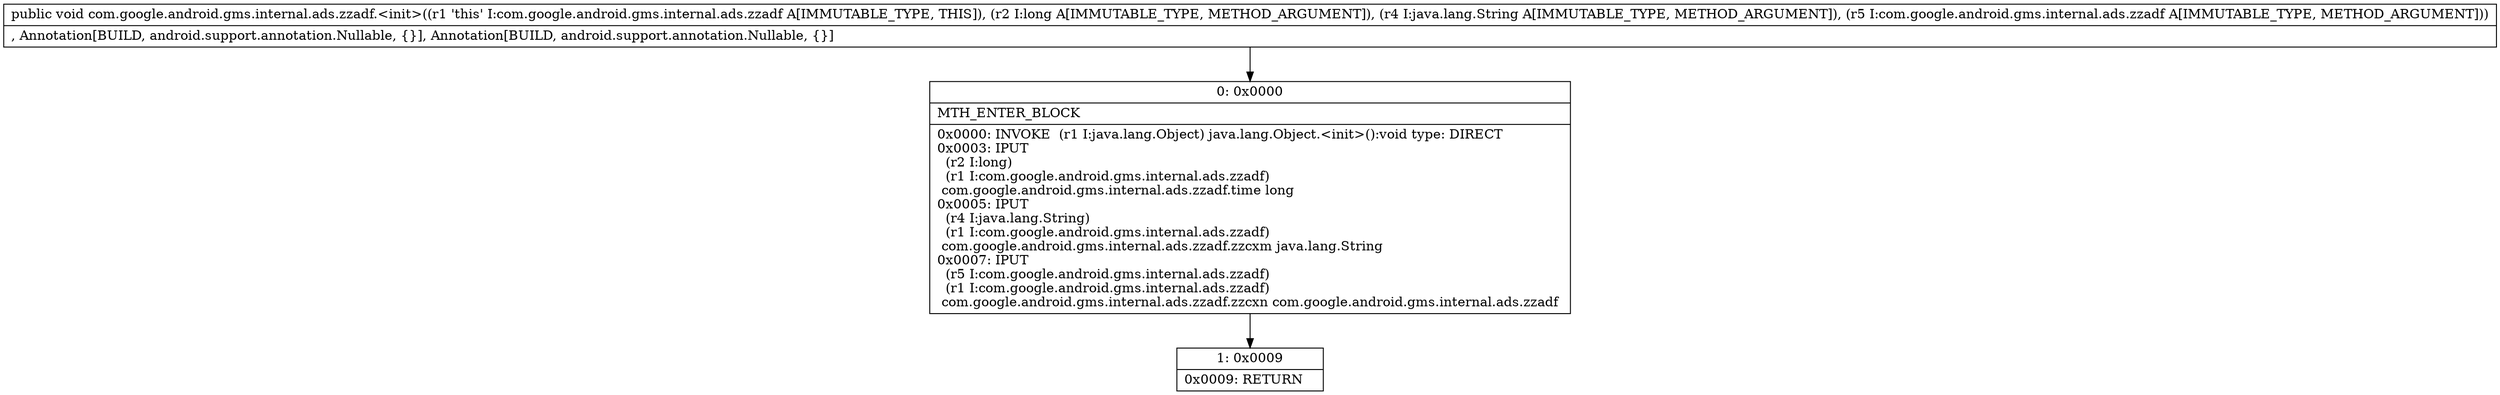 digraph "CFG forcom.google.android.gms.internal.ads.zzadf.\<init\>(JLjava\/lang\/String;Lcom\/google\/android\/gms\/internal\/ads\/zzadf;)V" {
Node_0 [shape=record,label="{0\:\ 0x0000|MTH_ENTER_BLOCK\l|0x0000: INVOKE  (r1 I:java.lang.Object) java.lang.Object.\<init\>():void type: DIRECT \l0x0003: IPUT  \l  (r2 I:long)\l  (r1 I:com.google.android.gms.internal.ads.zzadf)\l com.google.android.gms.internal.ads.zzadf.time long \l0x0005: IPUT  \l  (r4 I:java.lang.String)\l  (r1 I:com.google.android.gms.internal.ads.zzadf)\l com.google.android.gms.internal.ads.zzadf.zzcxm java.lang.String \l0x0007: IPUT  \l  (r5 I:com.google.android.gms.internal.ads.zzadf)\l  (r1 I:com.google.android.gms.internal.ads.zzadf)\l com.google.android.gms.internal.ads.zzadf.zzcxn com.google.android.gms.internal.ads.zzadf \l}"];
Node_1 [shape=record,label="{1\:\ 0x0009|0x0009: RETURN   \l}"];
MethodNode[shape=record,label="{public void com.google.android.gms.internal.ads.zzadf.\<init\>((r1 'this' I:com.google.android.gms.internal.ads.zzadf A[IMMUTABLE_TYPE, THIS]), (r2 I:long A[IMMUTABLE_TYPE, METHOD_ARGUMENT]), (r4 I:java.lang.String A[IMMUTABLE_TYPE, METHOD_ARGUMENT]), (r5 I:com.google.android.gms.internal.ads.zzadf A[IMMUTABLE_TYPE, METHOD_ARGUMENT]))  | , Annotation[BUILD, android.support.annotation.Nullable, \{\}], Annotation[BUILD, android.support.annotation.Nullable, \{\}]\l}"];
MethodNode -> Node_0;
Node_0 -> Node_1;
}

